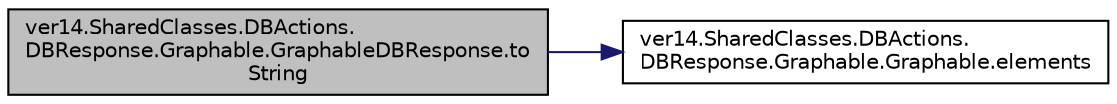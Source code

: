 digraph "ver14.SharedClasses.DBActions.DBResponse.Graphable.GraphableDBResponse.toString"
{
 // LATEX_PDF_SIZE
  edge [fontname="Helvetica",fontsize="10",labelfontname="Helvetica",labelfontsize="10"];
  node [fontname="Helvetica",fontsize="10",shape=record];
  rankdir="LR";
  Node1 [label="ver14.SharedClasses.DBActions.\lDBResponse.Graphable.GraphableDBResponse.to\lString",height=0.2,width=0.4,color="black", fillcolor="grey75", style="filled", fontcolor="black",tooltip=" "];
  Node1 -> Node2 [color="midnightblue",fontsize="10",style="solid",fontname="Helvetica"];
  Node2 [label="ver14.SharedClasses.DBActions.\lDBResponse.Graphable.Graphable.elements",height=0.2,width=0.4,color="black", fillcolor="white", style="filled",URL="$interfacever14_1_1_shared_classes_1_1_d_b_actions_1_1_d_b_response_1_1_graphable_1_1_graphable.html#a8d14843928d6fc7a46f67766327451c7",tooltip=" "];
}
